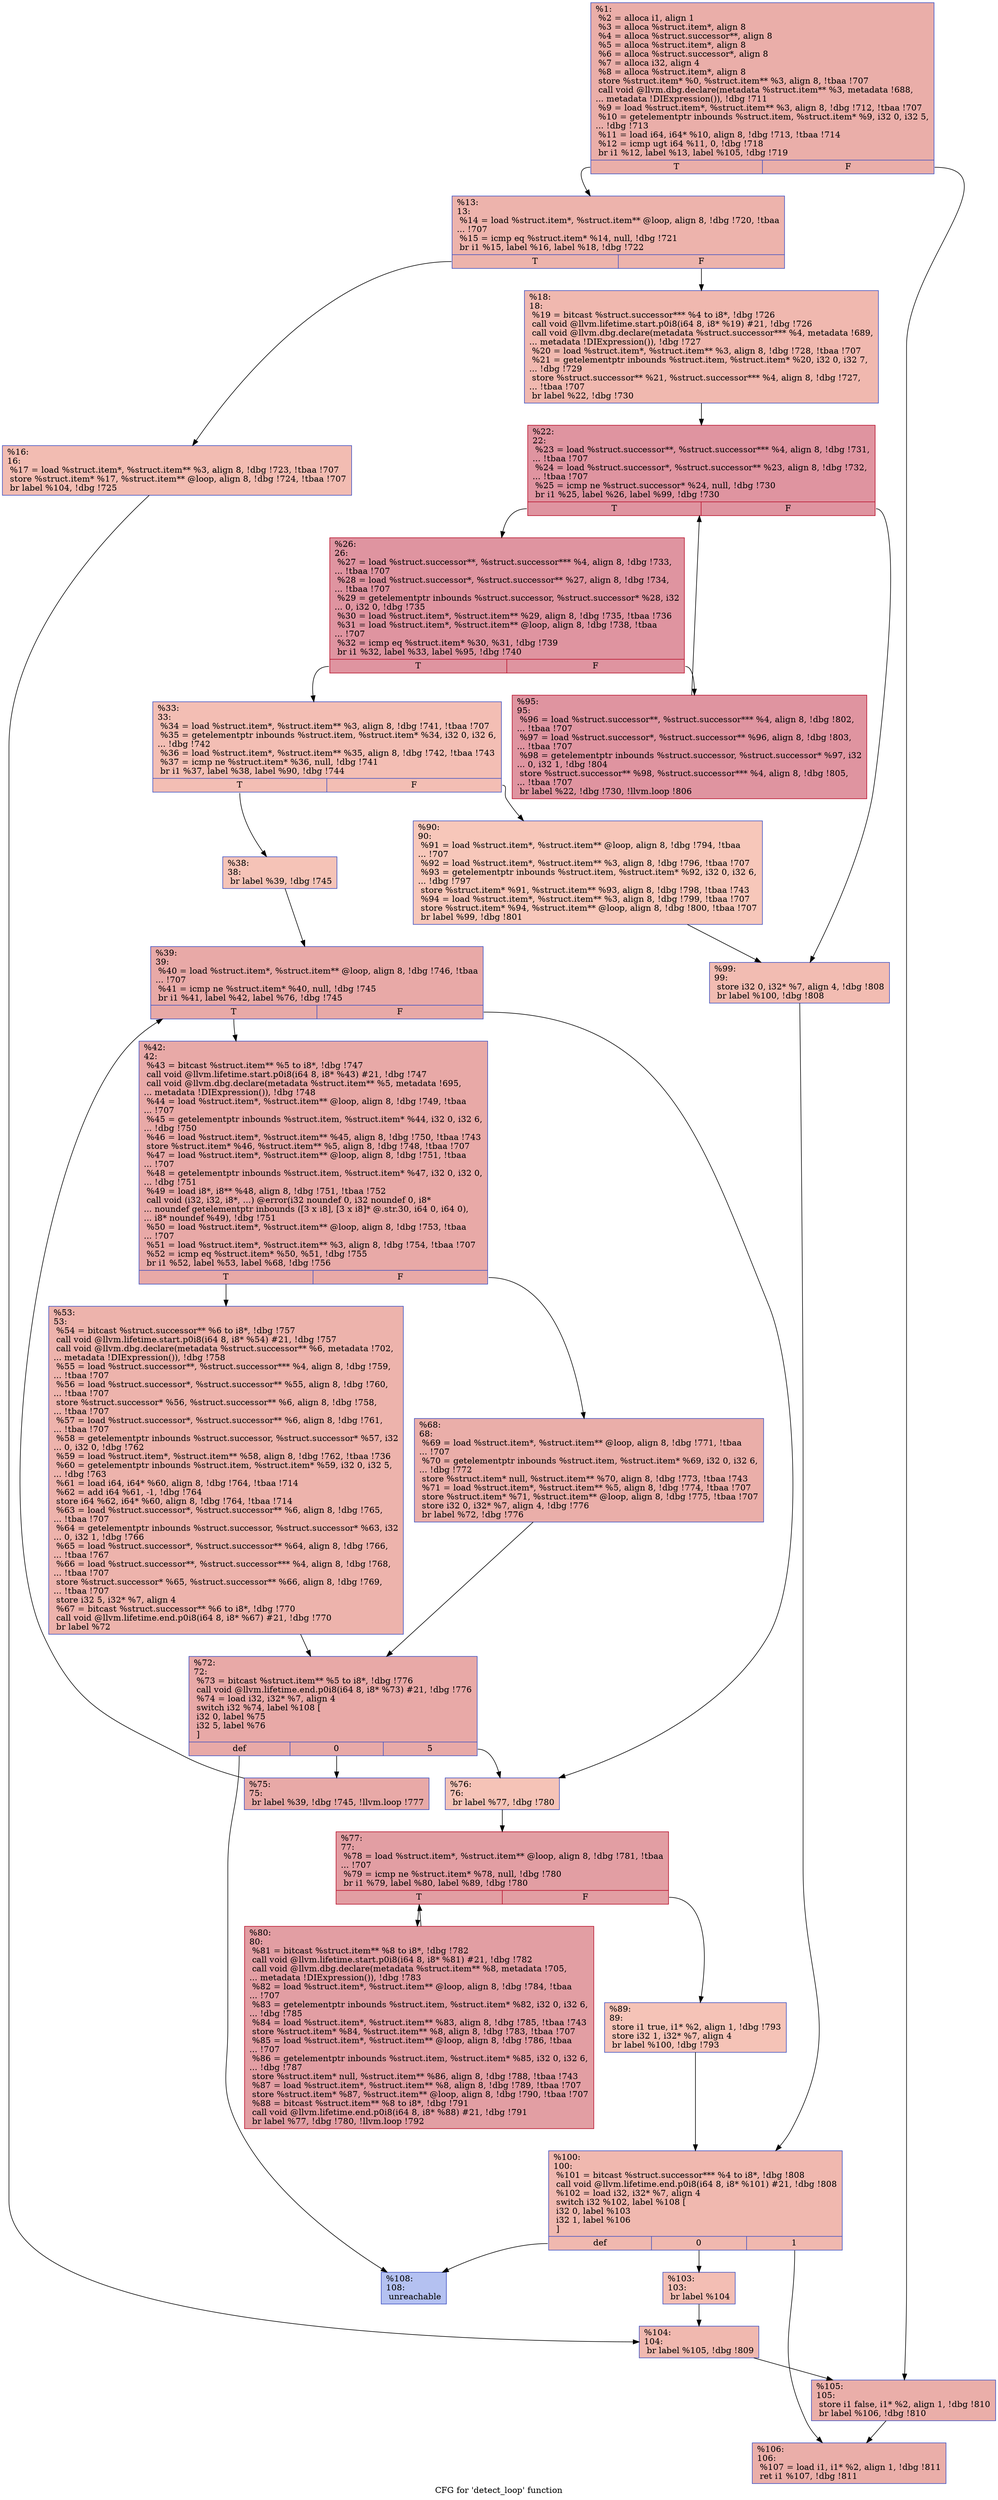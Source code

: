 digraph "CFG for 'detect_loop' function" {
	label="CFG for 'detect_loop' function";

	Node0x1830240 [shape=record,color="#3d50c3ff", style=filled, fillcolor="#d0473d70",label="{%1:\l  %2 = alloca i1, align 1\l  %3 = alloca %struct.item*, align 8\l  %4 = alloca %struct.successor**, align 8\l  %5 = alloca %struct.item*, align 8\l  %6 = alloca %struct.successor*, align 8\l  %7 = alloca i32, align 4\l  %8 = alloca %struct.item*, align 8\l  store %struct.item* %0, %struct.item** %3, align 8, !tbaa !707\l  call void @llvm.dbg.declare(metadata %struct.item** %3, metadata !688,\l... metadata !DIExpression()), !dbg !711\l  %9 = load %struct.item*, %struct.item** %3, align 8, !dbg !712, !tbaa !707\l  %10 = getelementptr inbounds %struct.item, %struct.item* %9, i32 0, i32 5,\l... !dbg !713\l  %11 = load i64, i64* %10, align 8, !dbg !713, !tbaa !714\l  %12 = icmp ugt i64 %11, 0, !dbg !718\l  br i1 %12, label %13, label %105, !dbg !719\l|{<s0>T|<s1>F}}"];
	Node0x1830240:s0 -> Node0x18319b0;
	Node0x1830240:s1 -> Node0x1897680;
	Node0x18319b0 [shape=record,color="#3d50c3ff", style=filled, fillcolor="#d6524470",label="{%13:\l13:                                               \l  %14 = load %struct.item*, %struct.item** @loop, align 8, !dbg !720, !tbaa\l... !707\l  %15 = icmp eq %struct.item* %14, null, !dbg !721\l  br i1 %15, label %16, label %18, !dbg !722\l|{<s0>T|<s1>F}}"];
	Node0x18319b0:s0 -> Node0x1831a00;
	Node0x18319b0:s1 -> Node0x1831a50;
	Node0x1831a00 [shape=record,color="#3d50c3ff", style=filled, fillcolor="#e1675170",label="{%16:\l16:                                               \l  %17 = load %struct.item*, %struct.item** %3, align 8, !dbg !723, !tbaa !707\l  store %struct.item* %17, %struct.item** @loop, align 8, !dbg !724, !tbaa !707\l  br label %104, !dbg !725\l}"];
	Node0x1831a00 -> Node0x1897630;
	Node0x1831a50 [shape=record,color="#3d50c3ff", style=filled, fillcolor="#dc5d4a70",label="{%18:\l18:                                               \l  %19 = bitcast %struct.successor*** %4 to i8*, !dbg !726\l  call void @llvm.lifetime.start.p0i8(i64 8, i8* %19) #21, !dbg !726\l  call void @llvm.dbg.declare(metadata %struct.successor*** %4, metadata !689,\l... metadata !DIExpression()), !dbg !727\l  %20 = load %struct.item*, %struct.item** %3, align 8, !dbg !728, !tbaa !707\l  %21 = getelementptr inbounds %struct.item, %struct.item* %20, i32 0, i32 7,\l... !dbg !729\l  store %struct.successor** %21, %struct.successor*** %4, align 8, !dbg !727,\l... !tbaa !707\l  br label %22, !dbg !730\l}"];
	Node0x1831a50 -> Node0x1831aa0;
	Node0x1831aa0 [shape=record,color="#b70d28ff", style=filled, fillcolor="#b70d2870",label="{%22:\l22:                                               \l  %23 = load %struct.successor**, %struct.successor*** %4, align 8, !dbg !731,\l... !tbaa !707\l  %24 = load %struct.successor*, %struct.successor** %23, align 8, !dbg !732,\l... !tbaa !707\l  %25 = icmp ne %struct.successor* %24, null, !dbg !730\l  br i1 %25, label %26, label %99, !dbg !730\l|{<s0>T|<s1>F}}"];
	Node0x1831aa0:s0 -> Node0x1831af0;
	Node0x1831aa0:s1 -> Node0x1897540;
	Node0x1831af0 [shape=record,color="#b70d28ff", style=filled, fillcolor="#b70d2870",label="{%26:\l26:                                               \l  %27 = load %struct.successor**, %struct.successor*** %4, align 8, !dbg !733,\l... !tbaa !707\l  %28 = load %struct.successor*, %struct.successor** %27, align 8, !dbg !734,\l... !tbaa !707\l  %29 = getelementptr inbounds %struct.successor, %struct.successor* %28, i32\l... 0, i32 0, !dbg !735\l  %30 = load %struct.item*, %struct.item** %29, align 8, !dbg !735, !tbaa !736\l  %31 = load %struct.item*, %struct.item** @loop, align 8, !dbg !738, !tbaa\l... !707\l  %32 = icmp eq %struct.item* %30, %31, !dbg !739\l  br i1 %32, label %33, label %95, !dbg !740\l|{<s0>T|<s1>F}}"];
	Node0x1831af0:s0 -> Node0x1831b40;
	Node0x1831af0:s1 -> Node0x18974f0;
	Node0x1831b40 [shape=record,color="#3d50c3ff", style=filled, fillcolor="#e36c5570",label="{%33:\l33:                                               \l  %34 = load %struct.item*, %struct.item** %3, align 8, !dbg !741, !tbaa !707\l  %35 = getelementptr inbounds %struct.item, %struct.item* %34, i32 0, i32 6,\l... !dbg !742\l  %36 = load %struct.item*, %struct.item** %35, align 8, !dbg !742, !tbaa !743\l  %37 = icmp ne %struct.item* %36, null, !dbg !741\l  br i1 %37, label %38, label %90, !dbg !744\l|{<s0>T|<s1>F}}"];
	Node0x1831b40:s0 -> Node0x1831b90;
	Node0x1831b40:s1 -> Node0x18974a0;
	Node0x1831b90 [shape=record,color="#3d50c3ff", style=filled, fillcolor="#e8765c70",label="{%38:\l38:                                               \l  br label %39, !dbg !745\l}"];
	Node0x1831b90 -> Node0x1831be0;
	Node0x1831be0 [shape=record,color="#3d50c3ff", style=filled, fillcolor="#ca3b3770",label="{%39:\l39:                                               \l  %40 = load %struct.item*, %struct.item** @loop, align 8, !dbg !746, !tbaa\l... !707\l  %41 = icmp ne %struct.item* %40, null, !dbg !745\l  br i1 %41, label %42, label %76, !dbg !745\l|{<s0>T|<s1>F}}"];
	Node0x1831be0:s0 -> Node0x18458e0;
	Node0x1831be0:s1 -> Node0x1897360;
	Node0x18458e0 [shape=record,color="#3d50c3ff", style=filled, fillcolor="#ca3b3770",label="{%42:\l42:                                               \l  %43 = bitcast %struct.item** %5 to i8*, !dbg !747\l  call void @llvm.lifetime.start.p0i8(i64 8, i8* %43) #21, !dbg !747\l  call void @llvm.dbg.declare(metadata %struct.item** %5, metadata !695,\l... metadata !DIExpression()), !dbg !748\l  %44 = load %struct.item*, %struct.item** @loop, align 8, !dbg !749, !tbaa\l... !707\l  %45 = getelementptr inbounds %struct.item, %struct.item* %44, i32 0, i32 6,\l... !dbg !750\l  %46 = load %struct.item*, %struct.item** %45, align 8, !dbg !750, !tbaa !743\l  store %struct.item* %46, %struct.item** %5, align 8, !dbg !748, !tbaa !707\l  %47 = load %struct.item*, %struct.item** @loop, align 8, !dbg !751, !tbaa\l... !707\l  %48 = getelementptr inbounds %struct.item, %struct.item* %47, i32 0, i32 0,\l... !dbg !751\l  %49 = load i8*, i8** %48, align 8, !dbg !751, !tbaa !752\l  call void (i32, i32, i8*, ...) @error(i32 noundef 0, i32 noundef 0, i8*\l... noundef getelementptr inbounds ([3 x i8], [3 x i8]* @.str.30, i64 0, i64 0),\l... i8* noundef %49), !dbg !751\l  %50 = load %struct.item*, %struct.item** @loop, align 8, !dbg !753, !tbaa\l... !707\l  %51 = load %struct.item*, %struct.item** %3, align 8, !dbg !754, !tbaa !707\l  %52 = icmp eq %struct.item* %50, %51, !dbg !755\l  br i1 %52, label %53, label %68, !dbg !756\l|{<s0>T|<s1>F}}"];
	Node0x18458e0:s0 -> Node0x1845930;
	Node0x18458e0:s1 -> Node0x1897270;
	Node0x1845930 [shape=record,color="#3d50c3ff", style=filled, fillcolor="#d6524470",label="{%53:\l53:                                               \l  %54 = bitcast %struct.successor** %6 to i8*, !dbg !757\l  call void @llvm.lifetime.start.p0i8(i64 8, i8* %54) #21, !dbg !757\l  call void @llvm.dbg.declare(metadata %struct.successor** %6, metadata !702,\l... metadata !DIExpression()), !dbg !758\l  %55 = load %struct.successor**, %struct.successor*** %4, align 8, !dbg !759,\l... !tbaa !707\l  %56 = load %struct.successor*, %struct.successor** %55, align 8, !dbg !760,\l... !tbaa !707\l  store %struct.successor* %56, %struct.successor** %6, align 8, !dbg !758,\l... !tbaa !707\l  %57 = load %struct.successor*, %struct.successor** %6, align 8, !dbg !761,\l... !tbaa !707\l  %58 = getelementptr inbounds %struct.successor, %struct.successor* %57, i32\l... 0, i32 0, !dbg !762\l  %59 = load %struct.item*, %struct.item** %58, align 8, !dbg !762, !tbaa !736\l  %60 = getelementptr inbounds %struct.item, %struct.item* %59, i32 0, i32 5,\l... !dbg !763\l  %61 = load i64, i64* %60, align 8, !dbg !764, !tbaa !714\l  %62 = add i64 %61, -1, !dbg !764\l  store i64 %62, i64* %60, align 8, !dbg !764, !tbaa !714\l  %63 = load %struct.successor*, %struct.successor** %6, align 8, !dbg !765,\l... !tbaa !707\l  %64 = getelementptr inbounds %struct.successor, %struct.successor* %63, i32\l... 0, i32 1, !dbg !766\l  %65 = load %struct.successor*, %struct.successor** %64, align 8, !dbg !766,\l... !tbaa !767\l  %66 = load %struct.successor**, %struct.successor*** %4, align 8, !dbg !768,\l... !tbaa !707\l  store %struct.successor* %65, %struct.successor** %66, align 8, !dbg !769,\l... !tbaa !707\l  store i32 5, i32* %7, align 4\l  %67 = bitcast %struct.successor** %6 to i8*, !dbg !770\l  call void @llvm.lifetime.end.p0i8(i64 8, i8* %67) #21, !dbg !770\l  br label %72\l}"];
	Node0x1845930 -> Node0x18972c0;
	Node0x1897270 [shape=record,color="#3d50c3ff", style=filled, fillcolor="#d0473d70",label="{%68:\l68:                                               \l  %69 = load %struct.item*, %struct.item** @loop, align 8, !dbg !771, !tbaa\l... !707\l  %70 = getelementptr inbounds %struct.item, %struct.item* %69, i32 0, i32 6,\l... !dbg !772\l  store %struct.item* null, %struct.item** %70, align 8, !dbg !773, !tbaa !743\l  %71 = load %struct.item*, %struct.item** %5, align 8, !dbg !774, !tbaa !707\l  store %struct.item* %71, %struct.item** @loop, align 8, !dbg !775, !tbaa !707\l  store i32 0, i32* %7, align 4, !dbg !776\l  br label %72, !dbg !776\l}"];
	Node0x1897270 -> Node0x18972c0;
	Node0x18972c0 [shape=record,color="#3d50c3ff", style=filled, fillcolor="#ca3b3770",label="{%72:\l72:                                               \l  %73 = bitcast %struct.item** %5 to i8*, !dbg !776\l  call void @llvm.lifetime.end.p0i8(i64 8, i8* %73) #21, !dbg !776\l  %74 = load i32, i32* %7, align 4\l  switch i32 %74, label %108 [\l    i32 0, label %75\l    i32 5, label %76\l  ]\l|{<s0>def|<s1>0|<s2>5}}"];
	Node0x18972c0:s0 -> Node0x1897720;
	Node0x18972c0:s1 -> Node0x1897310;
	Node0x18972c0:s2 -> Node0x1897360;
	Node0x1897310 [shape=record,color="#3d50c3ff", style=filled, fillcolor="#ca3b3770",label="{%75:\l75:                                               \l  br label %39, !dbg !745, !llvm.loop !777\l}"];
	Node0x1897310 -> Node0x1831be0;
	Node0x1897360 [shape=record,color="#3d50c3ff", style=filled, fillcolor="#e8765c70",label="{%76:\l76:                                               \l  br label %77, !dbg !780\l}"];
	Node0x1897360 -> Node0x18973b0;
	Node0x18973b0 [shape=record,color="#b70d28ff", style=filled, fillcolor="#be242e70",label="{%77:\l77:                                               \l  %78 = load %struct.item*, %struct.item** @loop, align 8, !dbg !781, !tbaa\l... !707\l  %79 = icmp ne %struct.item* %78, null, !dbg !780\l  br i1 %79, label %80, label %89, !dbg !780\l|{<s0>T|<s1>F}}"];
	Node0x18973b0:s0 -> Node0x1897400;
	Node0x18973b0:s1 -> Node0x1897450;
	Node0x1897400 [shape=record,color="#b70d28ff", style=filled, fillcolor="#be242e70",label="{%80:\l80:                                               \l  %81 = bitcast %struct.item** %8 to i8*, !dbg !782\l  call void @llvm.lifetime.start.p0i8(i64 8, i8* %81) #21, !dbg !782\l  call void @llvm.dbg.declare(metadata %struct.item** %8, metadata !705,\l... metadata !DIExpression()), !dbg !783\l  %82 = load %struct.item*, %struct.item** @loop, align 8, !dbg !784, !tbaa\l... !707\l  %83 = getelementptr inbounds %struct.item, %struct.item* %82, i32 0, i32 6,\l... !dbg !785\l  %84 = load %struct.item*, %struct.item** %83, align 8, !dbg !785, !tbaa !743\l  store %struct.item* %84, %struct.item** %8, align 8, !dbg !783, !tbaa !707\l  %85 = load %struct.item*, %struct.item** @loop, align 8, !dbg !786, !tbaa\l... !707\l  %86 = getelementptr inbounds %struct.item, %struct.item* %85, i32 0, i32 6,\l... !dbg !787\l  store %struct.item* null, %struct.item** %86, align 8, !dbg !788, !tbaa !743\l  %87 = load %struct.item*, %struct.item** %8, align 8, !dbg !789, !tbaa !707\l  store %struct.item* %87, %struct.item** @loop, align 8, !dbg !790, !tbaa !707\l  %88 = bitcast %struct.item** %8 to i8*, !dbg !791\l  call void @llvm.lifetime.end.p0i8(i64 8, i8* %88) #21, !dbg !791\l  br label %77, !dbg !780, !llvm.loop !792\l}"];
	Node0x1897400 -> Node0x18973b0;
	Node0x1897450 [shape=record,color="#3d50c3ff", style=filled, fillcolor="#e8765c70",label="{%89:\l89:                                               \l  store i1 true, i1* %2, align 1, !dbg !793\l  store i32 1, i32* %7, align 4\l  br label %100, !dbg !793\l}"];
	Node0x1897450 -> Node0x1897590;
	Node0x18974a0 [shape=record,color="#3d50c3ff", style=filled, fillcolor="#ec7f6370",label="{%90:\l90:                                               \l  %91 = load %struct.item*, %struct.item** @loop, align 8, !dbg !794, !tbaa\l... !707\l  %92 = load %struct.item*, %struct.item** %3, align 8, !dbg !796, !tbaa !707\l  %93 = getelementptr inbounds %struct.item, %struct.item* %92, i32 0, i32 6,\l... !dbg !797\l  store %struct.item* %91, %struct.item** %93, align 8, !dbg !798, !tbaa !743\l  %94 = load %struct.item*, %struct.item** %3, align 8, !dbg !799, !tbaa !707\l  store %struct.item* %94, %struct.item** @loop, align 8, !dbg !800, !tbaa !707\l  br label %99, !dbg !801\l}"];
	Node0x18974a0 -> Node0x1897540;
	Node0x18974f0 [shape=record,color="#b70d28ff", style=filled, fillcolor="#b70d2870",label="{%95:\l95:                                               \l  %96 = load %struct.successor**, %struct.successor*** %4, align 8, !dbg !802,\l... !tbaa !707\l  %97 = load %struct.successor*, %struct.successor** %96, align 8, !dbg !803,\l... !tbaa !707\l  %98 = getelementptr inbounds %struct.successor, %struct.successor* %97, i32\l... 0, i32 1, !dbg !804\l  store %struct.successor** %98, %struct.successor*** %4, align 8, !dbg !805,\l... !tbaa !707\l  br label %22, !dbg !730, !llvm.loop !806\l}"];
	Node0x18974f0 -> Node0x1831aa0;
	Node0x1897540 [shape=record,color="#3d50c3ff", style=filled, fillcolor="#e1675170",label="{%99:\l99:                                               \l  store i32 0, i32* %7, align 4, !dbg !808\l  br label %100, !dbg !808\l}"];
	Node0x1897540 -> Node0x1897590;
	Node0x1897590 [shape=record,color="#3d50c3ff", style=filled, fillcolor="#dc5d4a70",label="{%100:\l100:                                              \l  %101 = bitcast %struct.successor*** %4 to i8*, !dbg !808\l  call void @llvm.lifetime.end.p0i8(i64 8, i8* %101) #21, !dbg !808\l  %102 = load i32, i32* %7, align 4\l  switch i32 %102, label %108 [\l    i32 0, label %103\l    i32 1, label %106\l  ]\l|{<s0>def|<s1>0|<s2>1}}"];
	Node0x1897590:s0 -> Node0x1897720;
	Node0x1897590:s1 -> Node0x18975e0;
	Node0x1897590:s2 -> Node0x18976d0;
	Node0x18975e0 [shape=record,color="#3d50c3ff", style=filled, fillcolor="#e36c5570",label="{%103:\l103:                                              \l  br label %104\l}"];
	Node0x18975e0 -> Node0x1897630;
	Node0x1897630 [shape=record,color="#3d50c3ff", style=filled, fillcolor="#dc5d4a70",label="{%104:\l104:                                              \l  br label %105, !dbg !809\l}"];
	Node0x1897630 -> Node0x1897680;
	Node0x1897680 [shape=record,color="#3d50c3ff", style=filled, fillcolor="#d0473d70",label="{%105:\l105:                                              \l  store i1 false, i1* %2, align 1, !dbg !810\l  br label %106, !dbg !810\l}"];
	Node0x1897680 -> Node0x18976d0;
	Node0x18976d0 [shape=record,color="#3d50c3ff", style=filled, fillcolor="#d0473d70",label="{%106:\l106:                                              \l  %107 = load i1, i1* %2, align 1, !dbg !811\l  ret i1 %107, !dbg !811\l}"];
	Node0x1897720 [shape=record,color="#3d50c3ff", style=filled, fillcolor="#5572df70",label="{%108:\l108:                                              \l  unreachable\l}"];
}
